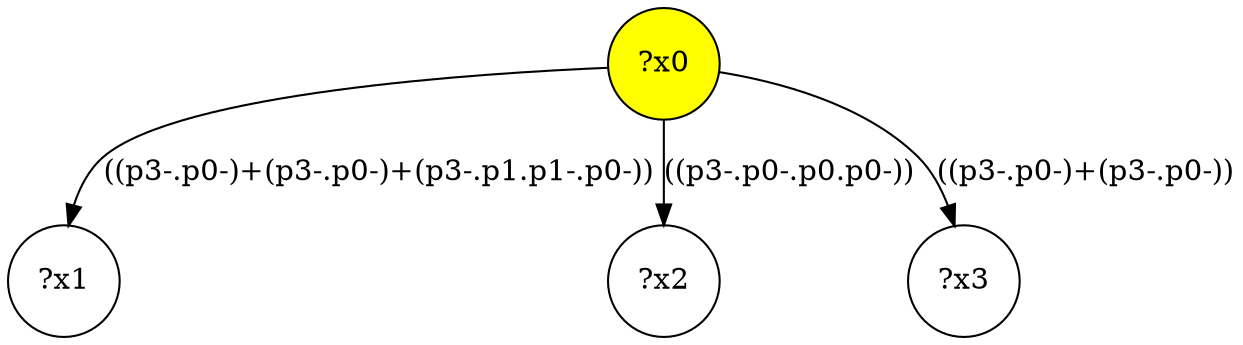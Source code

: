digraph g {
	x0 [fillcolor="yellow", style="filled," shape=circle, label="?x0"];
	x1 [shape=circle, label="?x1"];
x0 -> x1[label="((p3-.p0-)+(p3-.p0-)+(p3-.p1.p1-.p0-))"]	x2 [shape=circle, label="?x2"];
x0 -> x2[label="((p3-.p0-.p0.p0-))"]	x3 [shape=circle, label="?x3"];
x0 -> x3[label="((p3-.p0-)+(p3-.p0-))"]}
